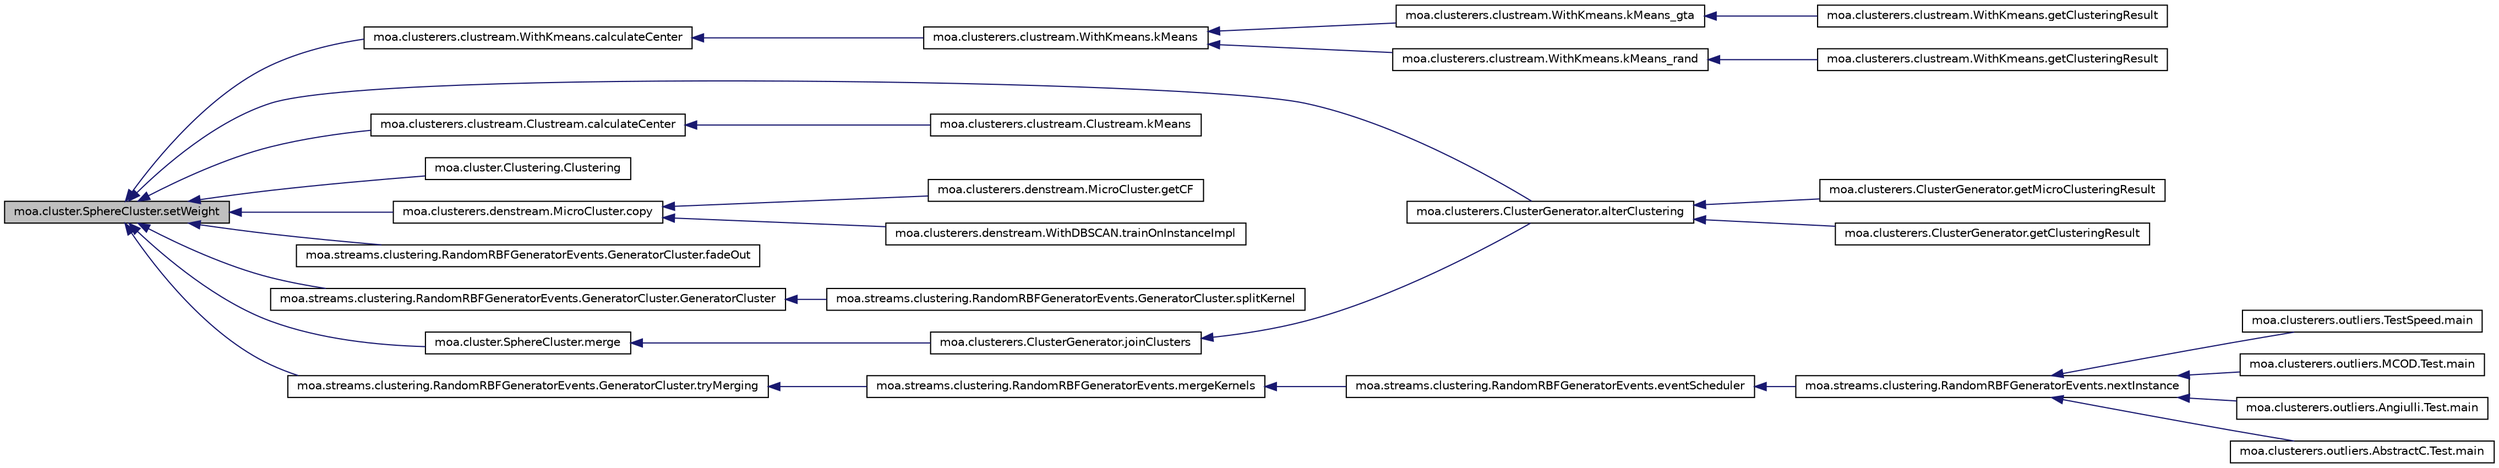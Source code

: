 digraph G
{
  edge [fontname="Helvetica",fontsize="10",labelfontname="Helvetica",labelfontsize="10"];
  node [fontname="Helvetica",fontsize="10",shape=record];
  rankdir=LR;
  Node1 [label="moa.cluster.SphereCluster.setWeight",height=0.2,width=0.4,color="black", fillcolor="grey75", style="filled" fontcolor="black"];
  Node1 -> Node2 [dir=back,color="midnightblue",fontsize="10",style="solid",fontname="Helvetica"];
  Node2 [label="moa.clusterers.ClusterGenerator.alterClustering",height=0.2,width=0.4,color="black", fillcolor="white", style="filled",URL="$classmoa_1_1clusterers_1_1ClusterGenerator.html#aa9e29bb8b41ae1620314b893bededd7f"];
  Node2 -> Node3 [dir=back,color="midnightblue",fontsize="10",style="solid",fontname="Helvetica"];
  Node3 [label="moa.clusterers.ClusterGenerator.getClusteringResult",height=0.2,width=0.4,color="black", fillcolor="white", style="filled",URL="$classmoa_1_1clusterers_1_1ClusterGenerator.html#aca80606f629d508694df3d0fb0d79baf"];
  Node2 -> Node4 [dir=back,color="midnightblue",fontsize="10",style="solid",fontname="Helvetica"];
  Node4 [label="moa.clusterers.ClusterGenerator.getMicroClusteringResult",height=0.2,width=0.4,color="black", fillcolor="white", style="filled",URL="$classmoa_1_1clusterers_1_1ClusterGenerator.html#a6215d938b499e2a77d23d9b2d311cb23"];
  Node1 -> Node5 [dir=back,color="midnightblue",fontsize="10",style="solid",fontname="Helvetica"];
  Node5 [label="moa.clusterers.clustream.WithKmeans.calculateCenter",height=0.2,width=0.4,color="black", fillcolor="white", style="filled",URL="$classmoa_1_1clusterers_1_1clustream_1_1WithKmeans.html#aa066c4e29a05398c342754fcb34e8a7b",tooltip="k-means helper: Calculate a wrapping cluster of assigned points[microclusters]."];
  Node5 -> Node6 [dir=back,color="midnightblue",fontsize="10",style="solid",fontname="Helvetica"];
  Node6 [label="moa.clusterers.clustream.WithKmeans.kMeans",height=0.2,width=0.4,color="black", fillcolor="white", style="filled",URL="$classmoa_1_1clusterers_1_1clustream_1_1WithKmeans.html#aab6a3875032bb9c8bbbfad3f1b509ad7",tooltip="(The Actual Algorithm) k-means of (micro)clusters, with specified initialization..."];
  Node6 -> Node7 [dir=back,color="midnightblue",fontsize="10",style="solid",fontname="Helvetica"];
  Node7 [label="moa.clusterers.clustream.WithKmeans.kMeans_gta",height=0.2,width=0.4,color="black", fillcolor="white", style="filled",URL="$classmoa_1_1clusterers_1_1clustream_1_1WithKmeans.html#a12cb15e2a4ce6db526147722bb1cfb78",tooltip="k-means of (micro)clusters, with ground-truth-aided initialization."];
  Node7 -> Node8 [dir=back,color="midnightblue",fontsize="10",style="solid",fontname="Helvetica"];
  Node8 [label="moa.clusterers.clustream.WithKmeans.getClusteringResult",height=0.2,width=0.4,color="black", fillcolor="white", style="filled",URL="$classmoa_1_1clusterers_1_1clustream_1_1WithKmeans.html#a9f60a00439545c5cac6e226cb7d8c709"];
  Node6 -> Node9 [dir=back,color="midnightblue",fontsize="10",style="solid",fontname="Helvetica"];
  Node9 [label="moa.clusterers.clustream.WithKmeans.kMeans_rand",height=0.2,width=0.4,color="black", fillcolor="white", style="filled",URL="$classmoa_1_1clusterers_1_1clustream_1_1WithKmeans.html#a29a98db6fec71d1e7e5c588ec5be1c17",tooltip="k-means of (micro)clusters, with randomized initialization."];
  Node9 -> Node10 [dir=back,color="midnightblue",fontsize="10",style="solid",fontname="Helvetica"];
  Node10 [label="moa.clusterers.clustream.WithKmeans.getClusteringResult",height=0.2,width=0.4,color="black", fillcolor="white", style="filled",URL="$classmoa_1_1clusterers_1_1clustream_1_1WithKmeans.html#a6b85e3feac2288ac5f74e9c03a0b70fa"];
  Node1 -> Node11 [dir=back,color="midnightblue",fontsize="10",style="solid",fontname="Helvetica"];
  Node11 [label="moa.clusterers.clustream.Clustream.calculateCenter",height=0.2,width=0.4,color="black", fillcolor="white", style="filled",URL="$classmoa_1_1clusterers_1_1clustream_1_1Clustream.html#a7e3fef4dcb8e49b8c5c698bae75e729e"];
  Node11 -> Node12 [dir=back,color="midnightblue",fontsize="10",style="solid",fontname="Helvetica"];
  Node12 [label="moa.clusterers.clustream.Clustream.kMeans",height=0.2,width=0.4,color="black", fillcolor="white", style="filled",URL="$classmoa_1_1clusterers_1_1clustream_1_1Clustream.html#af6920c4c74eb6376ede1b819e44521de"];
  Node1 -> Node13 [dir=back,color="midnightblue",fontsize="10",style="solid",fontname="Helvetica"];
  Node13 [label="moa.cluster.Clustering.Clustering",height=0.2,width=0.4,color="black", fillcolor="white", style="filled",URL="$classmoa_1_1cluster_1_1Clustering.html#a5edc15d4e6c99b40c9408081234fb012"];
  Node1 -> Node14 [dir=back,color="midnightblue",fontsize="10",style="solid",fontname="Helvetica"];
  Node14 [label="moa.clusterers.denstream.MicroCluster.copy",height=0.2,width=0.4,color="black", fillcolor="white", style="filled",URL="$classmoa_1_1clusterers_1_1denstream_1_1MicroCluster.html#a513d84b92fe7fbb0cb4913d68c52f57f",tooltip="This method produces a copy of this object."];
  Node14 -> Node15 [dir=back,color="midnightblue",fontsize="10",style="solid",fontname="Helvetica"];
  Node15 [label="moa.clusterers.denstream.MicroCluster.getCF",height=0.2,width=0.4,color="black", fillcolor="white", style="filled",URL="$classmoa_1_1clusterers_1_1denstream_1_1MicroCluster.html#a7b93e81e2eb760551c9e4909648a8330"];
  Node14 -> Node16 [dir=back,color="midnightblue",fontsize="10",style="solid",fontname="Helvetica"];
  Node16 [label="moa.clusterers.denstream.WithDBSCAN.trainOnInstanceImpl",height=0.2,width=0.4,color="black", fillcolor="white", style="filled",URL="$classmoa_1_1clusterers_1_1denstream_1_1WithDBSCAN.html#a7fffb637cae34111bae7491eebfc9943"];
  Node1 -> Node17 [dir=back,color="midnightblue",fontsize="10",style="solid",fontname="Helvetica"];
  Node17 [label="moa.streams.clustering.RandomRBFGeneratorEvents.GeneratorCluster.fadeOut",height=0.2,width=0.4,color="black", fillcolor="white", style="filled",URL="$classmoa_1_1streams_1_1clustering_1_1RandomRBFGeneratorEvents_1_1GeneratorCluster.html#a06812e3355eaa2f0f5005d04b4e1eb17"];
  Node1 -> Node18 [dir=back,color="midnightblue",fontsize="10",style="solid",fontname="Helvetica"];
  Node18 [label="moa.streams.clustering.RandomRBFGeneratorEvents.GeneratorCluster.GeneratorCluster",height=0.2,width=0.4,color="black", fillcolor="white", style="filled",URL="$classmoa_1_1streams_1_1clustering_1_1RandomRBFGeneratorEvents_1_1GeneratorCluster.html#af623b202b5a1cca064fbf77537b721f0"];
  Node18 -> Node19 [dir=back,color="midnightblue",fontsize="10",style="solid",fontname="Helvetica"];
  Node19 [label="moa.streams.clustering.RandomRBFGeneratorEvents.GeneratorCluster.splitKernel",height=0.2,width=0.4,color="black", fillcolor="white", style="filled",URL="$classmoa_1_1streams_1_1clustering_1_1RandomRBFGeneratorEvents_1_1GeneratorCluster.html#aad80ea4a2a0099cd53f912a2a0b2bce1"];
  Node1 -> Node20 [dir=back,color="midnightblue",fontsize="10",style="solid",fontname="Helvetica"];
  Node20 [label="moa.cluster.SphereCluster.merge",height=0.2,width=0.4,color="black", fillcolor="white", style="filled",URL="$classmoa_1_1cluster_1_1SphereCluster.html#a162c2fa2bb2be545e9a3893a07bfbb5d"];
  Node20 -> Node21 [dir=back,color="midnightblue",fontsize="10",style="solid",fontname="Helvetica"];
  Node21 [label="moa.clusterers.ClusterGenerator.joinClusters",height=0.2,width=0.4,color="black", fillcolor="white", style="filled",URL="$classmoa_1_1clusterers_1_1ClusterGenerator.html#a74d130a881ec2dc43141587b0fb71e40"];
  Node21 -> Node2 [dir=back,color="midnightblue",fontsize="10",style="solid",fontname="Helvetica"];
  Node1 -> Node22 [dir=back,color="midnightblue",fontsize="10",style="solid",fontname="Helvetica"];
  Node22 [label="moa.streams.clustering.RandomRBFGeneratorEvents.GeneratorCluster.tryMerging",height=0.2,width=0.4,color="black", fillcolor="white", style="filled",URL="$classmoa_1_1streams_1_1clustering_1_1RandomRBFGeneratorEvents_1_1GeneratorCluster.html#ac1318060ca75dcc3c5d25bc8d931ee42"];
  Node22 -> Node23 [dir=back,color="midnightblue",fontsize="10",style="solid",fontname="Helvetica"];
  Node23 [label="moa.streams.clustering.RandomRBFGeneratorEvents.mergeKernels",height=0.2,width=0.4,color="black", fillcolor="white", style="filled",URL="$classmoa_1_1streams_1_1clustering_1_1RandomRBFGeneratorEvents.html#a43d4a83ac9736735a8404c1e9c86efe6"];
  Node23 -> Node24 [dir=back,color="midnightblue",fontsize="10",style="solid",fontname="Helvetica"];
  Node24 [label="moa.streams.clustering.RandomRBFGeneratorEvents.eventScheduler",height=0.2,width=0.4,color="black", fillcolor="white", style="filled",URL="$classmoa_1_1streams_1_1clustering_1_1RandomRBFGeneratorEvents.html#a42cb7d06400b71575d82b10ebbbc84fd"];
  Node24 -> Node25 [dir=back,color="midnightblue",fontsize="10",style="solid",fontname="Helvetica"];
  Node25 [label="moa.streams.clustering.RandomRBFGeneratorEvents.nextInstance",height=0.2,width=0.4,color="black", fillcolor="white", style="filled",URL="$classmoa_1_1streams_1_1clustering_1_1RandomRBFGeneratorEvents.html#a1a923c68c7cce9ec5cf03676b4354e36",tooltip="Gets the next instance from this stream."];
  Node25 -> Node26 [dir=back,color="midnightblue",fontsize="10",style="solid",fontname="Helvetica"];
  Node26 [label="moa.clusterers.outliers.TestSpeed.main",height=0.2,width=0.4,color="black", fillcolor="white", style="filled",URL="$classmoa_1_1clusterers_1_1outliers_1_1TestSpeed.html#a39100c162891539f6433de8cc0ca76fc"];
  Node25 -> Node27 [dir=back,color="midnightblue",fontsize="10",style="solid",fontname="Helvetica"];
  Node27 [label="moa.clusterers.outliers.MCOD.Test.main",height=0.2,width=0.4,color="black", fillcolor="white", style="filled",URL="$classmoa_1_1clusterers_1_1outliers_1_1MCOD_1_1Test.html#acdbbf50b94a657150692e8a08debc638"];
  Node25 -> Node28 [dir=back,color="midnightblue",fontsize="10",style="solid",fontname="Helvetica"];
  Node28 [label="moa.clusterers.outliers.Angiulli.Test.main",height=0.2,width=0.4,color="black", fillcolor="white", style="filled",URL="$classmoa_1_1clusterers_1_1outliers_1_1Angiulli_1_1Test.html#ae1be75fe510a4506a2680df51e389273"];
  Node25 -> Node29 [dir=back,color="midnightblue",fontsize="10",style="solid",fontname="Helvetica"];
  Node29 [label="moa.clusterers.outliers.AbstractC.Test.main",height=0.2,width=0.4,color="black", fillcolor="white", style="filled",URL="$classmoa_1_1clusterers_1_1outliers_1_1AbstractC_1_1Test.html#a0e6336bab07e4ba3bc9c1993e046c3ea"];
}
